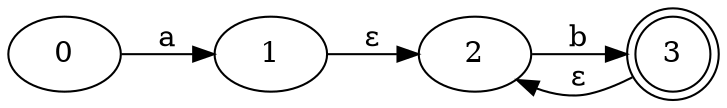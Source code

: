 digraph {
rankdir=LR;
	3 [shape=doublecircle]

	0->1 [label= "a"];
	2->3 [label= "b"];
	3->2 [label= "ε", constraint="false"];
	1->2 [label= "ε"];
}
